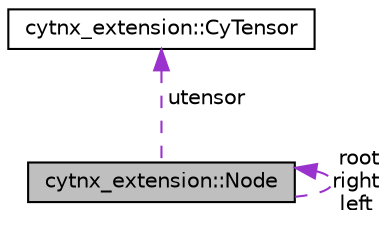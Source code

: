 digraph "cytnx_extension::Node"
{
  edge [fontname="Helvetica",fontsize="10",labelfontname="Helvetica",labelfontsize="10"];
  node [fontname="Helvetica",fontsize="10",shape=record];
  Node1 [label="cytnx_extension::Node",height=0.2,width=0.4,color="black", fillcolor="grey75", style="filled", fontcolor="black"];
  Node2 -> Node1 [dir="back",color="darkorchid3",fontsize="10",style="dashed",label=" utensor" ,fontname="Helvetica"];
  Node2 [label="cytnx_extension::CyTensor",height=0.2,width=0.4,color="black", fillcolor="white", style="filled",URL="$classcytnx__extension_1_1CyTensor.html",tooltip="An Enhanced tensor specifically designed for physical Tensor network simulation. "];
  Node1 -> Node1 [dir="back",color="darkorchid3",fontsize="10",style="dashed",label=" root\nright\nleft" ,fontname="Helvetica"];
}
